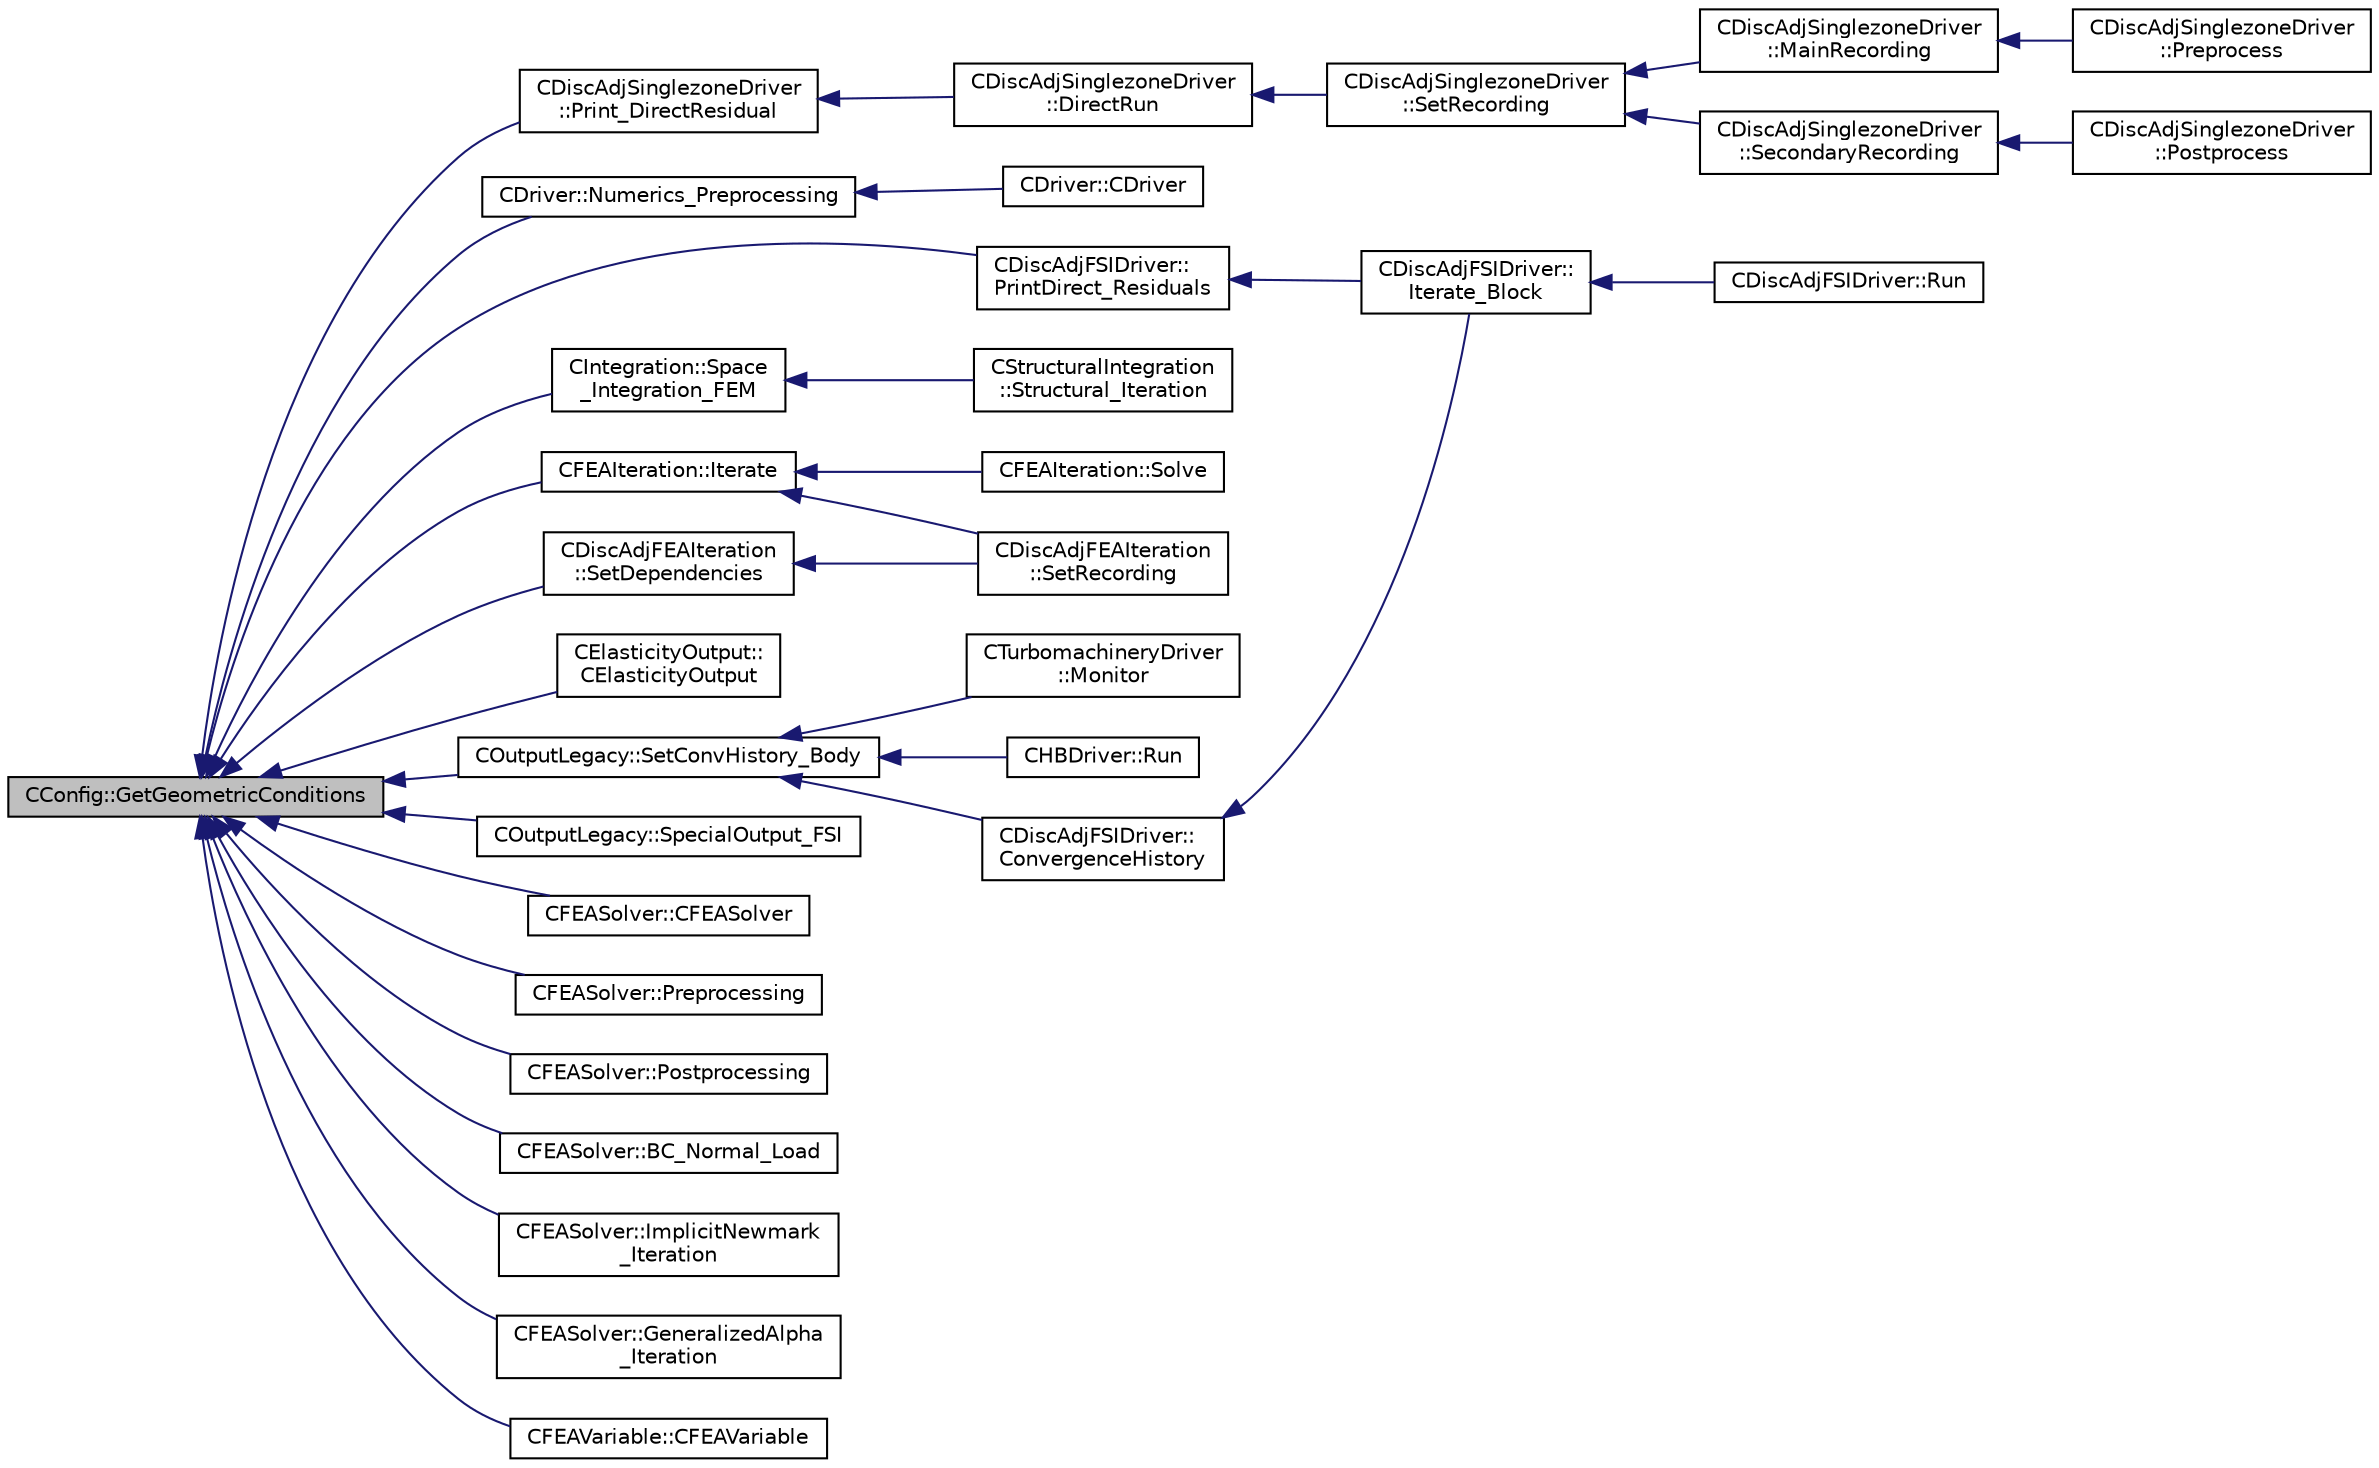 digraph "CConfig::GetGeometricConditions"
{
  edge [fontname="Helvetica",fontsize="10",labelfontname="Helvetica",labelfontsize="10"];
  node [fontname="Helvetica",fontsize="10",shape=record];
  rankdir="LR";
  Node3629 [label="CConfig::GetGeometricConditions",height=0.2,width=0.4,color="black", fillcolor="grey75", style="filled", fontcolor="black"];
  Node3629 -> Node3630 [dir="back",color="midnightblue",fontsize="10",style="solid",fontname="Helvetica"];
  Node3630 [label="CDiscAdjSinglezoneDriver\l::Print_DirectResidual",height=0.2,width=0.4,color="black", fillcolor="white", style="filled",URL="$class_c_disc_adj_singlezone_driver.html#a35029eecec59cd17b9a6d307d2f9ccb7",tooltip="Print out the direct residuals. "];
  Node3630 -> Node3631 [dir="back",color="midnightblue",fontsize="10",style="solid",fontname="Helvetica"];
  Node3631 [label="CDiscAdjSinglezoneDriver\l::DirectRun",height=0.2,width=0.4,color="black", fillcolor="white", style="filled",URL="$class_c_disc_adj_singlezone_driver.html#a59918e5ae5359c05f4d1f7d934ecbe6f",tooltip="Run one iteration of the solver. "];
  Node3631 -> Node3632 [dir="back",color="midnightblue",fontsize="10",style="solid",fontname="Helvetica"];
  Node3632 [label="CDiscAdjSinglezoneDriver\l::SetRecording",height=0.2,width=0.4,color="black", fillcolor="white", style="filled",URL="$class_c_disc_adj_singlezone_driver.html#a7e519f0f189a3a102b0630edaaa9d233",tooltip="Record one iteration of a flow iteration in within multiple zones. "];
  Node3632 -> Node3633 [dir="back",color="midnightblue",fontsize="10",style="solid",fontname="Helvetica"];
  Node3633 [label="CDiscAdjSinglezoneDriver\l::MainRecording",height=0.2,width=0.4,color="black", fillcolor="white", style="filled",URL="$class_c_disc_adj_singlezone_driver.html#af4087bc4859a336b67555336d8f28aaf",tooltip="Record the main computational path. "];
  Node3633 -> Node3634 [dir="back",color="midnightblue",fontsize="10",style="solid",fontname="Helvetica"];
  Node3634 [label="CDiscAdjSinglezoneDriver\l::Preprocess",height=0.2,width=0.4,color="black", fillcolor="white", style="filled",URL="$class_c_disc_adj_singlezone_driver.html#a2d0785572312526d0bd695a14dd405f2",tooltip="Preprocess the single-zone iteration. "];
  Node3632 -> Node3635 [dir="back",color="midnightblue",fontsize="10",style="solid",fontname="Helvetica"];
  Node3635 [label="CDiscAdjSinglezoneDriver\l::SecondaryRecording",height=0.2,width=0.4,color="black", fillcolor="white", style="filled",URL="$class_c_disc_adj_singlezone_driver.html#ad328a74dd89ed2e335b22c4bf2b53cb0",tooltip="Record the secondary computational path. "];
  Node3635 -> Node3636 [dir="back",color="midnightblue",fontsize="10",style="solid",fontname="Helvetica"];
  Node3636 [label="CDiscAdjSinglezoneDriver\l::Postprocess",height=0.2,width=0.4,color="black", fillcolor="white", style="filled",URL="$class_c_disc_adj_singlezone_driver.html#af0ac923c07d86674b252c28df9a115da",tooltip="Postprocess the adjoint iteration for ZONE_0. "];
  Node3629 -> Node3637 [dir="back",color="midnightblue",fontsize="10",style="solid",fontname="Helvetica"];
  Node3637 [label="CDriver::Numerics_Preprocessing",height=0.2,width=0.4,color="black", fillcolor="white", style="filled",URL="$class_c_driver.html#a5c0a3e0cf9f6c3931d307aef1aba7bf4",tooltip="Definition and allocation of all solver classes. "];
  Node3637 -> Node3638 [dir="back",color="midnightblue",fontsize="10",style="solid",fontname="Helvetica"];
  Node3638 [label="CDriver::CDriver",height=0.2,width=0.4,color="black", fillcolor="white", style="filled",URL="$class_c_driver.html#a3fca4a013a6efa9bbb38fe78a86b5f3d",tooltip="Constructor of the class. "];
  Node3629 -> Node3639 [dir="back",color="midnightblue",fontsize="10",style="solid",fontname="Helvetica"];
  Node3639 [label="CDiscAdjFSIDriver::\lPrintDirect_Residuals",height=0.2,width=0.4,color="black", fillcolor="white", style="filled",URL="$class_c_disc_adj_f_s_i_driver.html#a7e0a0d0ea10f8c6af312d6ec448329c6",tooltip="Load the restarts for fluid, structure and mesh. "];
  Node3639 -> Node3640 [dir="back",color="midnightblue",fontsize="10",style="solid",fontname="Helvetica"];
  Node3640 [label="CDiscAdjFSIDriver::\lIterate_Block",height=0.2,width=0.4,color="black", fillcolor="white", style="filled",URL="$class_c_disc_adj_f_s_i_driver.html#a84949f139fa795b7d34d6ff77e82eb5c",tooltip="Iterate a certain block for adjoint FSI - may be the whole set of variables or independent and subite..."];
  Node3640 -> Node3641 [dir="back",color="midnightblue",fontsize="10",style="solid",fontname="Helvetica"];
  Node3641 [label="CDiscAdjFSIDriver::Run",height=0.2,width=0.4,color="black", fillcolor="white", style="filled",URL="$class_c_disc_adj_f_s_i_driver.html#a2e965d6e9c4dcfc296077cae225cab21",tooltip="Run a Discrete Adjoint iteration for the FSI problem. "];
  Node3629 -> Node3642 [dir="back",color="midnightblue",fontsize="10",style="solid",fontname="Helvetica"];
  Node3642 [label="CIntegration::Space\l_Integration_FEM",height=0.2,width=0.4,color="black", fillcolor="white", style="filled",URL="$class_c_integration.html#a67491687e3821e1c8ae25a8ff100852a",tooltip="Do the space integration of the numerical system on a FEM framework. "];
  Node3642 -> Node3643 [dir="back",color="midnightblue",fontsize="10",style="solid",fontname="Helvetica"];
  Node3643 [label="CStructuralIntegration\l::Structural_Iteration",height=0.2,width=0.4,color="black", fillcolor="white", style="filled",URL="$class_c_structural_integration.html#a4ead61d285b14be8d0f78ab1bd238c5a",tooltip="Do the numerical integration (implicit) of the structural solver. "];
  Node3629 -> Node3644 [dir="back",color="midnightblue",fontsize="10",style="solid",fontname="Helvetica"];
  Node3644 [label="CFEAIteration::Iterate",height=0.2,width=0.4,color="black", fillcolor="white", style="filled",URL="$class_c_f_e_a_iteration.html#af34a9ca7d54a7b4c31ad4fb1a487a158",tooltip="Perform a single iteration for structural analysis using the Finite Element Method. "];
  Node3644 -> Node3645 [dir="back",color="midnightblue",fontsize="10",style="solid",fontname="Helvetica"];
  Node3645 [label="CFEAIteration::Solve",height=0.2,width=0.4,color="black", fillcolor="white", style="filled",URL="$class_c_f_e_a_iteration.html#a93300b80aae492f8f966c16652e83e08",tooltip="Iterate the structural system for a number of Inner_Iter iterations. "];
  Node3644 -> Node3646 [dir="back",color="midnightblue",fontsize="10",style="solid",fontname="Helvetica"];
  Node3646 [label="CDiscAdjFEAIteration\l::SetRecording",height=0.2,width=0.4,color="black", fillcolor="white", style="filled",URL="$class_c_disc_adj_f_e_a_iteration.html#ad5f0dcb01d13560ce5245301646dc3bd",tooltip="Record a single iteration of the direct FEM system. "];
  Node3629 -> Node3647 [dir="back",color="midnightblue",fontsize="10",style="solid",fontname="Helvetica"];
  Node3647 [label="CDiscAdjFEAIteration\l::SetDependencies",height=0.2,width=0.4,color="black", fillcolor="white", style="filled",URL="$class_c_disc_adj_f_e_a_iteration.html#a503647a65a1545432318e3f7fb925aff",tooltip="Compute necessary variables that depend on the variables in the numerics (E, Nu...) "];
  Node3647 -> Node3646 [dir="back",color="midnightblue",fontsize="10",style="solid",fontname="Helvetica"];
  Node3629 -> Node3648 [dir="back",color="midnightblue",fontsize="10",style="solid",fontname="Helvetica"];
  Node3648 [label="CElasticityOutput::\lCElasticityOutput",height=0.2,width=0.4,color="black", fillcolor="white", style="filled",URL="$class_c_elasticity_output.html#a58429bbda704388e3663f3787f2c66e6",tooltip="Constructor of the class. "];
  Node3629 -> Node3649 [dir="back",color="midnightblue",fontsize="10",style="solid",fontname="Helvetica"];
  Node3649 [label="COutputLegacy::SetConvHistory_Body",height=0.2,width=0.4,color="black", fillcolor="white", style="filled",URL="$class_c_output_legacy.html#a217cc0d778a3828499189a9debee47c6",tooltip="Write the history file and the convergence on the screen for serial computations. ..."];
  Node3649 -> Node3650 [dir="back",color="midnightblue",fontsize="10",style="solid",fontname="Helvetica"];
  Node3650 [label="CTurbomachineryDriver\l::Monitor",height=0.2,width=0.4,color="black", fillcolor="white", style="filled",URL="$class_c_turbomachinery_driver.html#a41d7b50bbacef68eb5436293ebb2da4f",tooltip="Monitor the computation. "];
  Node3649 -> Node3651 [dir="back",color="midnightblue",fontsize="10",style="solid",fontname="Helvetica"];
  Node3651 [label="CHBDriver::Run",height=0.2,width=0.4,color="black", fillcolor="white", style="filled",URL="$class_c_h_b_driver.html#a98c0448a8e0404845ee54e25b62eaea9",tooltip="Run a single iteration of a Harmonic Balance problem. "];
  Node3649 -> Node3652 [dir="back",color="midnightblue",fontsize="10",style="solid",fontname="Helvetica"];
  Node3652 [label="CDiscAdjFSIDriver::\lConvergenceHistory",height=0.2,width=0.4,color="black", fillcolor="white", style="filled",URL="$class_c_disc_adj_f_s_i_driver.html#a139dfa2442613879f2b15f28a09c2bd5",tooltip="Output the convergence history. "];
  Node3652 -> Node3640 [dir="back",color="midnightblue",fontsize="10",style="solid",fontname="Helvetica"];
  Node3629 -> Node3653 [dir="back",color="midnightblue",fontsize="10",style="solid",fontname="Helvetica"];
  Node3653 [label="COutputLegacy::SpecialOutput_FSI",height=0.2,width=0.4,color="black", fillcolor="white", style="filled",URL="$class_c_output_legacy.html#aadde14a2d1374676b5c9dbdb91401ed8",tooltip="Create and write the file with the FSI convergence history. "];
  Node3629 -> Node3654 [dir="back",color="midnightblue",fontsize="10",style="solid",fontname="Helvetica"];
  Node3654 [label="CFEASolver::CFEASolver",height=0.2,width=0.4,color="black", fillcolor="white", style="filled",URL="$class_c_f_e_a_solver.html#a1d4c7d17d9c7143d3079fc78fae1599d"];
  Node3629 -> Node3655 [dir="back",color="midnightblue",fontsize="10",style="solid",fontname="Helvetica"];
  Node3655 [label="CFEASolver::Preprocessing",height=0.2,width=0.4,color="black", fillcolor="white", style="filled",URL="$class_c_f_e_a_solver.html#a2171424e52ccd32f17bcbd4972b1fe15",tooltip="Set residuals to zero. "];
  Node3629 -> Node3656 [dir="back",color="midnightblue",fontsize="10",style="solid",fontname="Helvetica"];
  Node3656 [label="CFEASolver::Postprocessing",height=0.2,width=0.4,color="black", fillcolor="white", style="filled",URL="$class_c_f_e_a_solver.html#a582bf776db03d18a985936fff4c16644",tooltip="Postprocessing. "];
  Node3629 -> Node3657 [dir="back",color="midnightblue",fontsize="10",style="solid",fontname="Helvetica"];
  Node3657 [label="CFEASolver::BC_Normal_Load",height=0.2,width=0.4,color="black", fillcolor="white", style="filled",URL="$class_c_f_e_a_solver.html#a6abeef6edeba15200a17fea8416112d9",tooltip="Impose a load boundary condition normal to the boundary. "];
  Node3629 -> Node3658 [dir="back",color="midnightblue",fontsize="10",style="solid",fontname="Helvetica"];
  Node3658 [label="CFEASolver::ImplicitNewmark\l_Iteration",height=0.2,width=0.4,color="black", fillcolor="white", style="filled",URL="$class_c_f_e_a_solver.html#aa83ba08ae1eb93bd08512fd4b212d7bc",tooltip="Iterate using an implicit Newmark solver. "];
  Node3629 -> Node3659 [dir="back",color="midnightblue",fontsize="10",style="solid",fontname="Helvetica"];
  Node3659 [label="CFEASolver::GeneralizedAlpha\l_Iteration",height=0.2,width=0.4,color="black", fillcolor="white", style="filled",URL="$class_c_f_e_a_solver.html#a78a7858bc1a78f4aa8c8ed748f270966",tooltip="Iterate using an implicit Generalized Alpha solver. "];
  Node3629 -> Node3660 [dir="back",color="midnightblue",fontsize="10",style="solid",fontname="Helvetica"];
  Node3660 [label="CFEAVariable::CFEAVariable",height=0.2,width=0.4,color="black", fillcolor="white", style="filled",URL="$class_c_f_e_a_variable.html#af903380be6b3b699751e694d896af2c1",tooltip="Constructor of the class. "];
}

